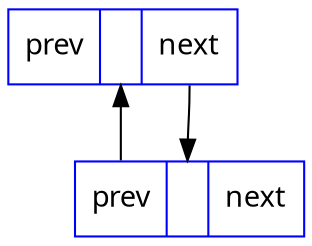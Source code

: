 //dot -Tsvg text.gv -o text.svg



/*
digraph G {
        //从左向右方向
        rankdir=LR
        
        //节点的形状, 节点边框的颜色, 节点字体为:Monaco
        node [shape=box, color=blue, fontname=Monaco]
        
        //设置节点1的背景色为蓝色
        node1 [style=filled]
        
        //设置节点2的背景色为红色
        node2 [style=filled, fillcolor=red]
        
        node0 -> node1 -> node2
}
*/


digraph structs {
        //rankdir=LR;
        node [shape=record, color=blue, fontname=Monaco];
        struct1 [label="<f0> prev | <f1> | <f2> next"];
        struct2 [label="<f0> prev | <f1> | <f2> next"];
        struct1:f2 -> struct2:f1;
        struct2:f0 -> struct1:f1;
}
